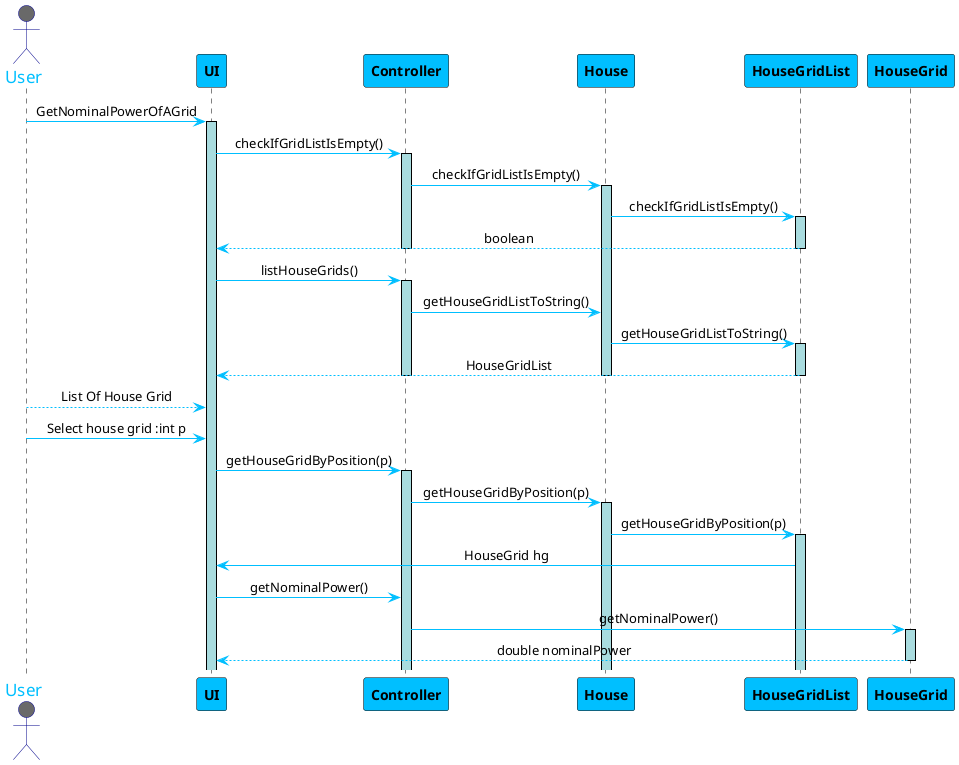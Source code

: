 @startuml
skinparam sequenceMessageAlign center
skinparam sequence {
	ArrowColor DeepSkyBlue
	ActorBorderColor DarkBlue
	LifeLineBorderColor black
	LifeLineBackgroundColor #A9DCDF

	ParticipantBorderColor Black
	ParticipantBackgroundColor DeepSkyBlue
	ParticipantFontStyle Bold

	ActorBackgroundColor DimGrey
	ActorFontColor DeepSkyBlue
	ActorFontSize 17
	ActorFontName Aapex
}

actor User
User -> UI: GetNominalPowerOfAGrid
activate UI
UI -> Controller: checkIfGridListIsEmpty()
activate Controller
Controller -> House: checkIfGridListIsEmpty()
activate House
House -> HouseGridList: checkIfGridListIsEmpty()
activate HouseGridList
UI <-- HouseGridList: boolean
deactivate HouseGridList
deactivate Controller
UI -> Controller: listHouseGrids()
activate Controller
Controller -> House:getHouseGridListToString()

House -> HouseGridList:getHouseGridListToString()
activate HouseGridList
UI <-- HouseGridList: HouseGridList
deactivate House
deactivate HouseGridList
deactivate Controller
UI <-- User: List Of House Grid
User -> UI: Select house grid :int p
UI -> Controller: getHouseGridByPosition(p)
activate Controller
Controller -> House: getHouseGridByPosition(p)
activate House
House -> HouseGridList: getHouseGridByPosition(p)
activate HouseGridList
HouseGridList -> UI:HouseGrid hg
UI -> Controller: getNominalPower()
Controller -> HouseGrid:getNominalPower()
activate HouseGrid
UI <-- HouseGrid: double nominalPower
deactivate HouseGrid

@enduml